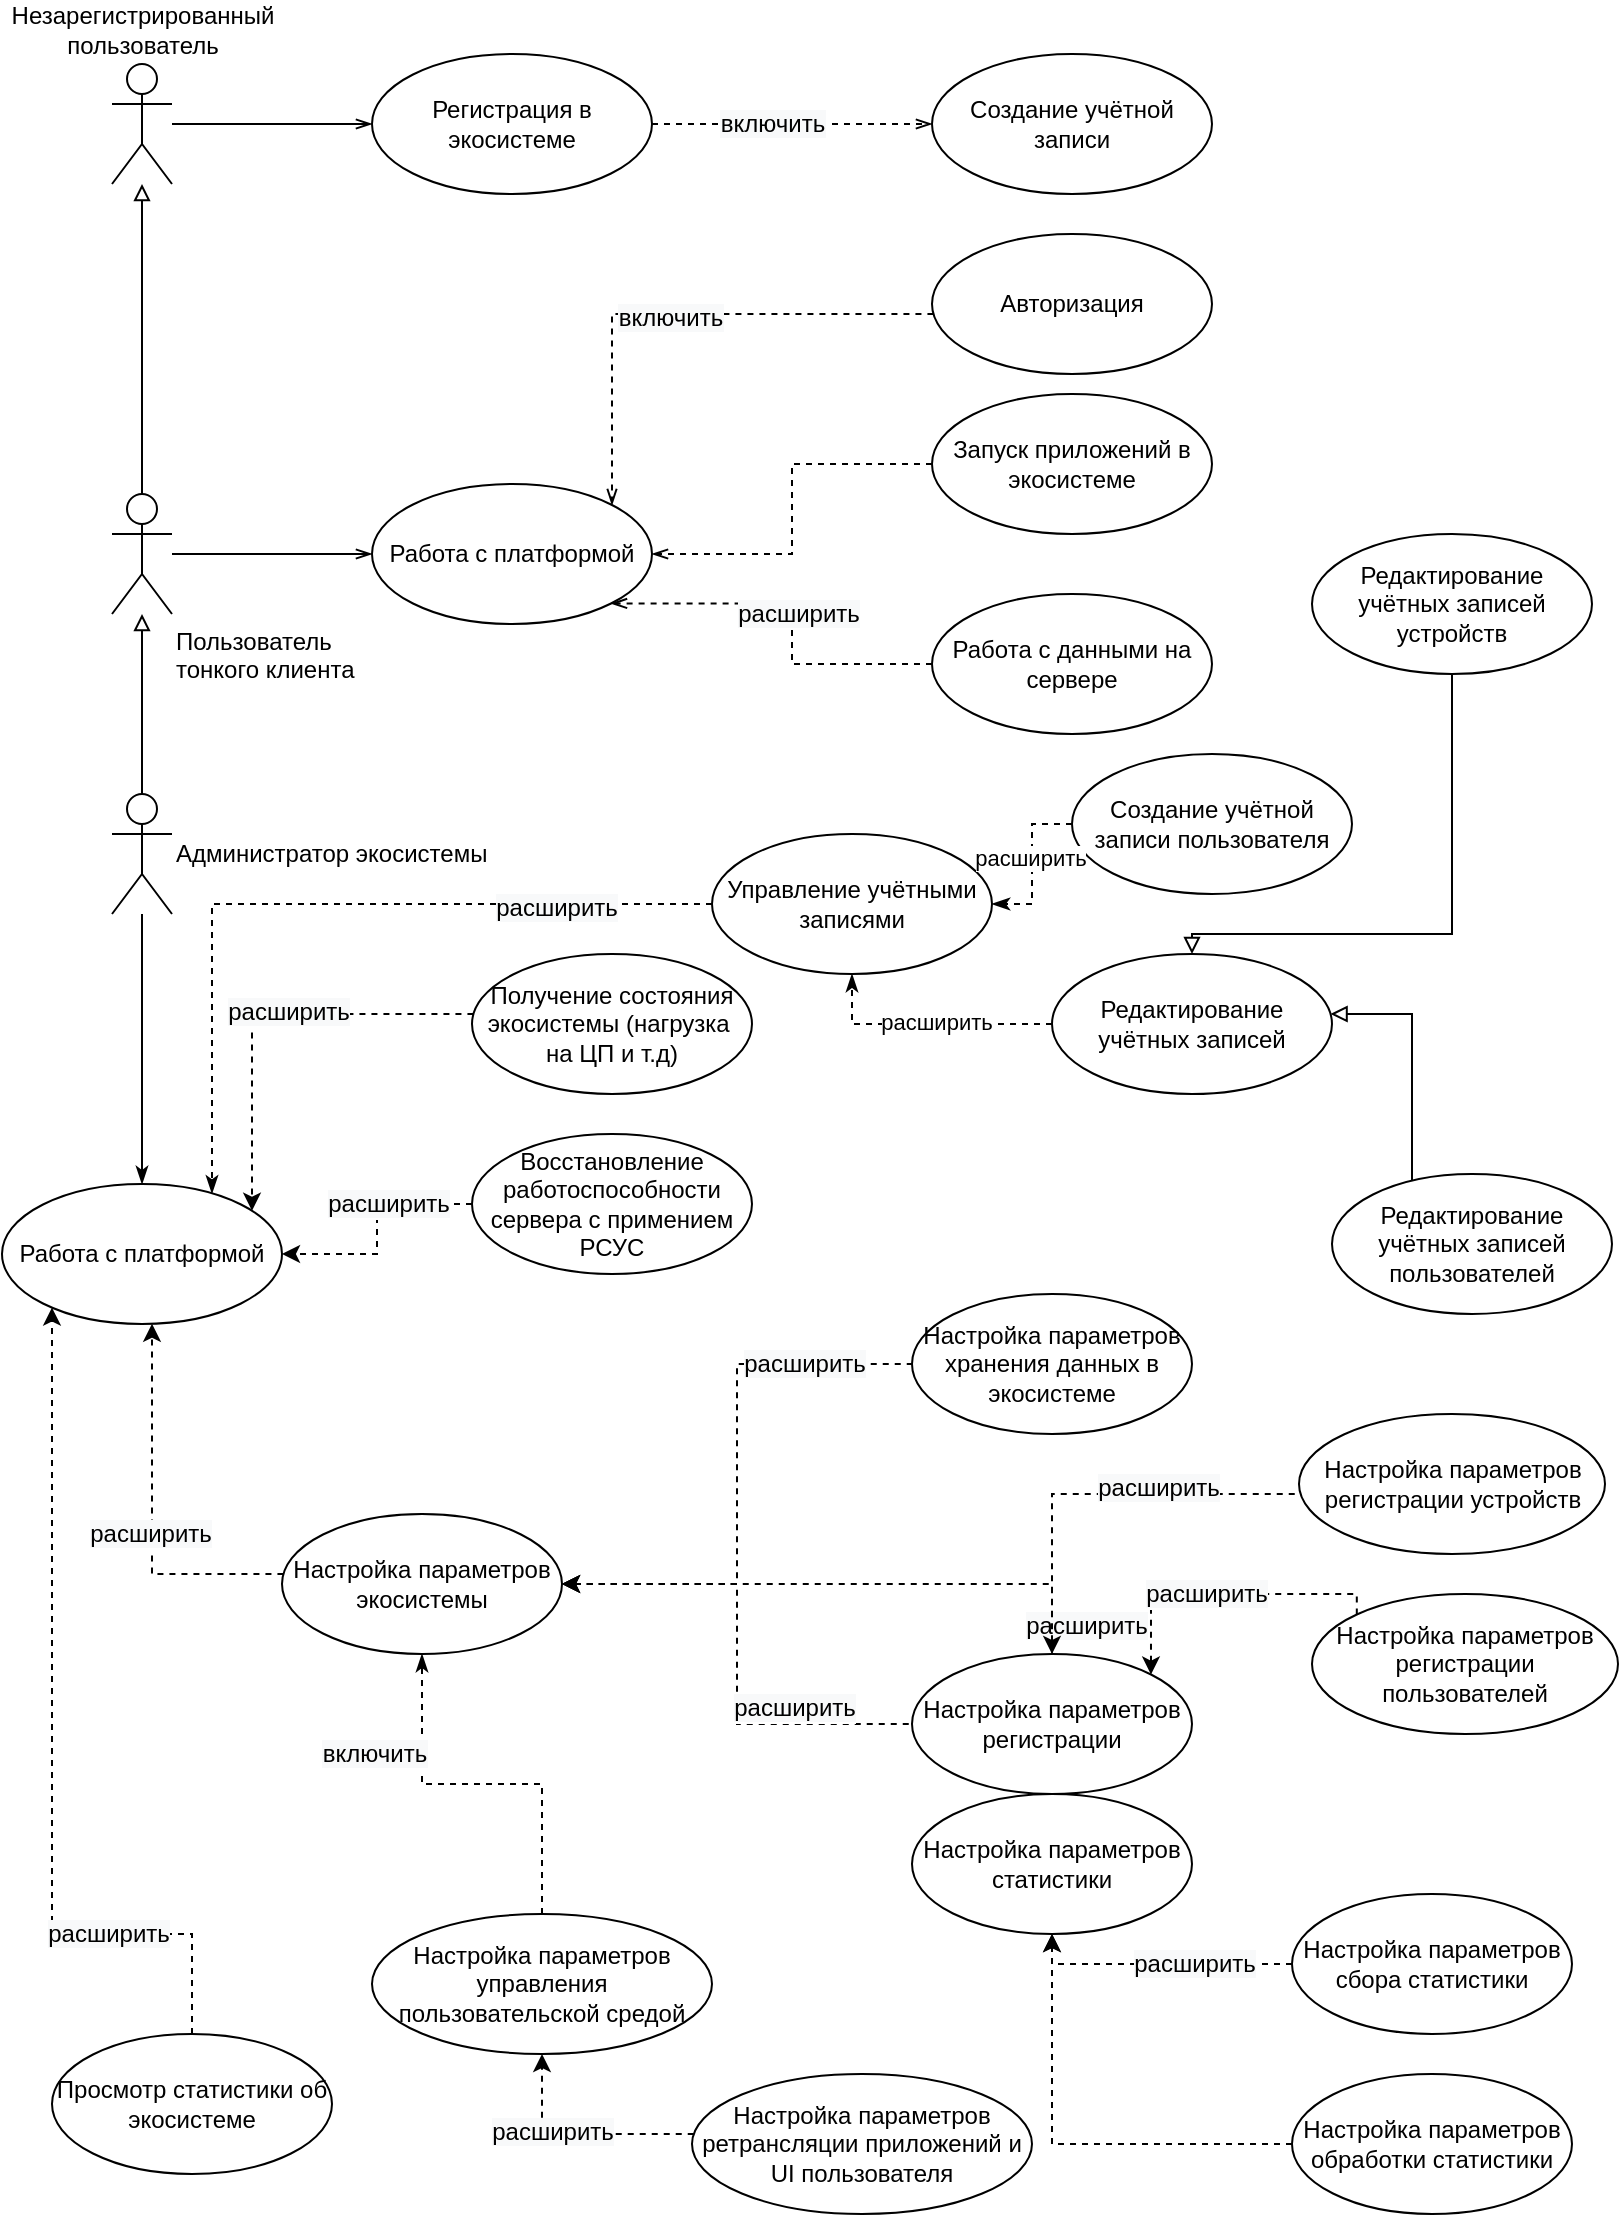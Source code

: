 <mxfile version="20.2.3" type="device"><diagram id="9qbmvZTO2JRVALTVGqM2" name="Use-case diagram"><mxGraphModel dx="1100" dy="472" grid="1" gridSize="10" guides="1" tooltips="1" connect="1" arrows="1" fold="1" page="1" pageScale="1" pageWidth="827" pageHeight="1169" math="0" shadow="0"><root><mxCell id="0"/><mxCell id="1" parent="0"/><mxCell id="5ONGX-aJnyXNHV8rb47w-68" value="" style="edgeStyle=orthogonalEdgeStyle;rounded=0;orthogonalLoop=1;jettySize=auto;html=1;endArrow=openThin;endFill=0;" parent="1" source="5ONGX-aJnyXNHV8rb47w-36" target="5ONGX-aJnyXNHV8rb47w-39" edge="1"><mxGeometry relative="1" as="geometry"/></mxCell><mxCell id="5ONGX-aJnyXNHV8rb47w-94" style="edgeStyle=orthogonalEdgeStyle;rounded=0;orthogonalLoop=1;jettySize=auto;html=1;endArrow=block;endFill=0;" parent="1" source="5ONGX-aJnyXNHV8rb47w-36" target="5ONGX-aJnyXNHV8rb47w-61" edge="1"><mxGeometry relative="1" as="geometry"/></mxCell><mxCell id="5ONGX-aJnyXNHV8rb47w-36" value="&lt;font style=&quot;vertical-align: inherit;&quot;&gt;&lt;font style=&quot;vertical-align: inherit;&quot;&gt;Пользователь &lt;br&gt;тонкого клиента&lt;/font&gt;&lt;/font&gt;" style="shape=umlActor;verticalLabelPosition=bottom;verticalAlign=top;html=1;labelPosition=right;align=left;" parent="1" vertex="1"><mxGeometry x="70" y="290" width="30" height="60" as="geometry"/></mxCell><mxCell id="5ONGX-aJnyXNHV8rb47w-73" style="edgeStyle=orthogonalEdgeStyle;rounded=0;orthogonalLoop=1;jettySize=auto;html=1;dashed=1;endArrow=openThin;endFill=0;" parent="1" source="5ONGX-aJnyXNHV8rb47w-40" target="5ONGX-aJnyXNHV8rb47w-39" edge="1"><mxGeometry relative="1" as="geometry"><Array as="points"><mxPoint x="320" y="200"/></Array></mxGeometry></mxCell><mxCell id="P4YzBw-zyyqfYONfL6Ou-20" value="&lt;span style=&quot;font-size: 12px; background-color: rgb(248, 249, 250);&quot;&gt;включить&lt;/span&gt;" style="edgeLabel;html=1;align=center;verticalAlign=middle;resizable=0;points=[];" parent="5ONGX-aJnyXNHV8rb47w-73" vertex="1" connectable="0"><mxGeometry x="0.026" y="2" relative="1" as="geometry"><mxPoint as="offset"/></mxGeometry></mxCell><mxCell id="5ONGX-aJnyXNHV8rb47w-39" value="&lt;font style=&quot;vertical-align: inherit;&quot;&gt;&lt;font style=&quot;vertical-align: inherit;&quot;&gt;Работа с платформой&lt;/font&gt;&lt;/font&gt;" style="ellipse;whiteSpace=wrap;html=1;" parent="1" vertex="1"><mxGeometry x="200" y="285" width="140" height="70" as="geometry"/></mxCell><mxCell id="5ONGX-aJnyXNHV8rb47w-40" value="&lt;font style=&quot;vertical-align: inherit;&quot;&gt;&lt;font style=&quot;vertical-align: inherit;&quot;&gt;Авторизация&lt;/font&gt;&lt;/font&gt;" style="ellipse;whiteSpace=wrap;html=1;" parent="1" vertex="1"><mxGeometry x="480.0" y="160" width="140" height="70" as="geometry"/></mxCell><mxCell id="5ONGX-aJnyXNHV8rb47w-74" style="edgeStyle=orthogonalEdgeStyle;rounded=0;orthogonalLoop=1;jettySize=auto;html=1;dashed=1;endArrow=openThin;endFill=0;" parent="1" source="5ONGX-aJnyXNHV8rb47w-41" target="5ONGX-aJnyXNHV8rb47w-39" edge="1"><mxGeometry relative="1" as="geometry"><mxPoint x="419.55" y="390" as="sourcePoint"/><mxPoint x="320" y="335" as="targetPoint"/></mxGeometry></mxCell><mxCell id="5ONGX-aJnyXNHV8rb47w-41" value="&lt;font style=&quot;vertical-align: inherit;&quot;&gt;&lt;font style=&quot;vertical-align: inherit;&quot;&gt;Запуск приложений в экосистеме&lt;/font&gt;&lt;/font&gt;" style="ellipse;whiteSpace=wrap;html=1;" parent="1" vertex="1"><mxGeometry x="480.0" y="240" width="140" height="70" as="geometry"/></mxCell><mxCell id="5ONGX-aJnyXNHV8rb47w-75" style="edgeStyle=orthogonalEdgeStyle;rounded=0;orthogonalLoop=1;jettySize=auto;html=1;entryX=1;entryY=1;entryDx=0;entryDy=0;dashed=1;endArrow=openThin;endFill=0;" parent="1" source="5ONGX-aJnyXNHV8rb47w-42" target="5ONGX-aJnyXNHV8rb47w-39" edge="1"><mxGeometry relative="1" as="geometry"/></mxCell><mxCell id="P4YzBw-zyyqfYONfL6Ou-18" value="&lt;span style=&quot;font-size: 12px; background-color: rgb(248, 249, 250);&quot;&gt;расширить&lt;/span&gt;" style="edgeLabel;html=1;align=center;verticalAlign=middle;resizable=0;points=[];" parent="5ONGX-aJnyXNHV8rb47w-75" vertex="1" connectable="0"><mxGeometry x="0.189" y="3" relative="1" as="geometry"><mxPoint x="16" y="2" as="offset"/></mxGeometry></mxCell><mxCell id="5ONGX-aJnyXNHV8rb47w-42" value="&lt;font style=&quot;vertical-align: inherit;&quot;&gt;&lt;font style=&quot;vertical-align: inherit;&quot;&gt;Работа с данными на сервере&lt;/font&gt;&lt;/font&gt;" style="ellipse;whiteSpace=wrap;html=1;" parent="1" vertex="1"><mxGeometry x="480.0" y="340" width="140" height="70" as="geometry"/></mxCell><mxCell id="5ONGX-aJnyXNHV8rb47w-66" value="" style="edgeStyle=orthogonalEdgeStyle;rounded=0;orthogonalLoop=1;jettySize=auto;html=1;endArrow=openThin;endFill=0;" parent="1" source="5ONGX-aJnyXNHV8rb47w-61" target="5ONGX-aJnyXNHV8rb47w-62" edge="1"><mxGeometry relative="1" as="geometry"/></mxCell><mxCell id="5ONGX-aJnyXNHV8rb47w-61" value="&lt;font style=&quot;vertical-align: inherit;&quot;&gt;&lt;font style=&quot;vertical-align: inherit;&quot;&gt;Незарегистрированный&lt;br&gt;пользователь&lt;/font&gt;&lt;/font&gt;" style="shape=umlActor;verticalLabelPosition=top;verticalAlign=bottom;html=1;align=center;labelPosition=center;" parent="1" vertex="1"><mxGeometry x="70" y="75" width="30" height="60" as="geometry"/></mxCell><mxCell id="5ONGX-aJnyXNHV8rb47w-67" value="" style="edgeStyle=orthogonalEdgeStyle;rounded=0;orthogonalLoop=1;jettySize=auto;html=1;endArrow=openThin;endFill=0;dashed=1;" parent="1" source="5ONGX-aJnyXNHV8rb47w-62" target="5ONGX-aJnyXNHV8rb47w-63" edge="1"><mxGeometry relative="1" as="geometry"/></mxCell><mxCell id="P4YzBw-zyyqfYONfL6Ou-21" value="&lt;span style=&quot;font-size: 12px; background-color: rgb(248, 249, 250);&quot;&gt;включить&lt;/span&gt;" style="edgeLabel;html=1;align=center;verticalAlign=middle;resizable=0;points=[];" parent="5ONGX-aJnyXNHV8rb47w-67" vertex="1" connectable="0"><mxGeometry x="-0.326" y="-4" relative="1" as="geometry"><mxPoint x="13" y="-4" as="offset"/></mxGeometry></mxCell><mxCell id="5ONGX-aJnyXNHV8rb47w-62" value="&lt;font style=&quot;vertical-align: inherit;&quot;&gt;&lt;font style=&quot;vertical-align: inherit;&quot;&gt;Регистрация в экосистеме&lt;/font&gt;&lt;/font&gt;" style="ellipse;whiteSpace=wrap;html=1;" parent="1" vertex="1"><mxGeometry x="200" y="70" width="140" height="70" as="geometry"/></mxCell><mxCell id="5ONGX-aJnyXNHV8rb47w-63" value="&lt;font style=&quot;vertical-align: inherit;&quot;&gt;&lt;font style=&quot;vertical-align: inherit;&quot;&gt;Создание учётной записи&lt;/font&gt;&lt;/font&gt;" style="ellipse;whiteSpace=wrap;html=1;" parent="1" vertex="1"><mxGeometry x="480" y="70" width="140" height="70" as="geometry"/></mxCell><mxCell id="5ONGX-aJnyXNHV8rb47w-124" value="" style="edgeStyle=orthogonalEdgeStyle;rounded=0;orthogonalLoop=1;jettySize=auto;html=1;endArrow=classicThin;endFill=1;" parent="1" source="5ONGX-aJnyXNHV8rb47w-96" target="5ONGX-aJnyXNHV8rb47w-97" edge="1"><mxGeometry relative="1" as="geometry"/></mxCell><mxCell id="5ONGX-aJnyXNHV8rb47w-96" value="&lt;font style=&quot;vertical-align: inherit;&quot;&gt;&lt;font style=&quot;vertical-align: inherit;&quot;&gt;Администратор экосистемы&lt;/font&gt;&lt;/font&gt;" style="shape=umlActor;verticalLabelPosition=middle;verticalAlign=middle;html=1;labelPosition=right;align=left;" parent="1" vertex="1"><mxGeometry x="70" y="440" width="30" height="60" as="geometry"/></mxCell><mxCell id="5ONGX-aJnyXNHV8rb47w-97" value="Работа с платформой" style="ellipse;whiteSpace=wrap;html=1;" parent="1" vertex="1"><mxGeometry x="15" y="635" width="140" height="70" as="geometry"/></mxCell><mxCell id="961_n1A_lqLjm-fpX2Do-2" style="edgeStyle=orthogonalEdgeStyle;rounded=0;orthogonalLoop=1;jettySize=auto;html=1;dashed=1;endArrow=classic;endFill=1;" parent="1" source="5ONGX-aJnyXNHV8rb47w-99" target="5ONGX-aJnyXNHV8rb47w-97" edge="1"><mxGeometry relative="1" as="geometry"><mxPoint x="30" y="835" as="targetPoint"/><Array as="points"><mxPoint x="320" y="550"/><mxPoint x="140" y="550"/></Array></mxGeometry></mxCell><mxCell id="P4YzBw-zyyqfYONfL6Ou-6" value="&lt;span style=&quot;font-size: 12px; background-color: rgb(248, 249, 250);&quot;&gt;расширить&lt;/span&gt;" style="edgeLabel;html=1;align=center;verticalAlign=middle;resizable=0;points=[];" parent="961_n1A_lqLjm-fpX2Do-2" vertex="1" connectable="0"><mxGeometry x="-0.114" y="-1" relative="1" as="geometry"><mxPoint as="offset"/></mxGeometry></mxCell><mxCell id="5ONGX-aJnyXNHV8rb47w-99" value="Получение состояния экосистемы (нагрузка&amp;nbsp; на ЦП и т.д)" style="ellipse;whiteSpace=wrap;html=1;" parent="1" vertex="1"><mxGeometry x="250" y="520" width="140" height="70" as="geometry"/></mxCell><mxCell id="5ONGX-aJnyXNHV8rb47w-136" style="edgeStyle=orthogonalEdgeStyle;rounded=0;orthogonalLoop=1;jettySize=auto;html=1;dashed=1;endArrow=none;endFill=0;entryX=0;entryY=0.5;entryDx=0;entryDy=0;startArrow=classic;startFill=1;" parent="1" source="5ONGX-aJnyXNHV8rb47w-100" target="5ONGX-aJnyXNHV8rb47w-103" edge="1"><mxGeometry relative="1" as="geometry"/></mxCell><mxCell id="P4YzBw-zyyqfYONfL6Ou-10" value="&lt;span style=&quot;font-size: 12px; background-color: rgb(248, 249, 250);&quot;&gt;расширить&lt;/span&gt;" style="edgeLabel;html=1;align=center;verticalAlign=middle;resizable=0;points=[];" parent="5ONGX-aJnyXNHV8rb47w-136" vertex="1" connectable="0"><mxGeometry x="0.531" relative="1" as="geometry"><mxPoint x="13" as="offset"/></mxGeometry></mxCell><mxCell id="5ONGX-aJnyXNHV8rb47w-137" style="edgeStyle=orthogonalEdgeStyle;rounded=0;orthogonalLoop=1;jettySize=auto;html=1;dashed=1;endArrow=none;endFill=0;startArrow=classic;startFill=1;" parent="1" source="5ONGX-aJnyXNHV8rb47w-100" target="5ONGX-aJnyXNHV8rb47w-104" edge="1"><mxGeometry relative="1" as="geometry"/></mxCell><mxCell id="P4YzBw-zyyqfYONfL6Ou-11" value="&lt;span style=&quot;font-size: 12px; background-color: rgb(248, 249, 250);&quot;&gt;расширить&lt;/span&gt;" style="edgeLabel;html=1;align=center;verticalAlign=middle;resizable=0;points=[];" parent="5ONGX-aJnyXNHV8rb47w-137" vertex="1" connectable="0"><mxGeometry x="0.215" relative="1" as="geometry"><mxPoint x="28" as="offset"/></mxGeometry></mxCell><mxCell id="5ONGX-aJnyXNHV8rb47w-138" style="edgeStyle=orthogonalEdgeStyle;rounded=0;orthogonalLoop=1;jettySize=auto;html=1;dashed=1;endArrow=none;endFill=0;startArrow=classic;startFill=1;" parent="1" source="5ONGX-aJnyXNHV8rb47w-100" target="5ONGX-aJnyXNHV8rb47w-105" edge="1"><mxGeometry relative="1" as="geometry"/></mxCell><mxCell id="P4YzBw-zyyqfYONfL6Ou-12" value="&lt;span style=&quot;font-size: 12px; background-color: rgb(248, 249, 250);&quot;&gt;расширить&lt;/span&gt;" style="edgeLabel;html=1;align=center;verticalAlign=middle;resizable=0;points=[];" parent="5ONGX-aJnyXNHV8rb47w-138" vertex="1" connectable="0"><mxGeometry x="0.513" y="1" relative="1" as="geometry"><mxPoint x="16" y="1" as="offset"/></mxGeometry></mxCell><mxCell id="5ONGX-aJnyXNHV8rb47w-100" value="Настройка параметров экосистемы" style="ellipse;whiteSpace=wrap;html=1;" parent="1" vertex="1"><mxGeometry x="155" y="800" width="140" height="70" as="geometry"/></mxCell><mxCell id="5ONGX-aJnyXNHV8rb47w-131" style="edgeStyle=orthogonalEdgeStyle;rounded=0;orthogonalLoop=1;jettySize=auto;html=1;dashed=1;endArrow=classic;endFill=1;" parent="1" source="5ONGX-aJnyXNHV8rb47w-101" target="5ONGX-aJnyXNHV8rb47w-97" edge="1"><mxGeometry relative="1" as="geometry"><mxPoint x="30" y="1010" as="targetPoint"/><Array as="points"><mxPoint x="110" y="1010"/><mxPoint x="40" y="1010"/></Array></mxGeometry></mxCell><mxCell id="P4YzBw-zyyqfYONfL6Ou-4" value="&lt;span style=&quot;font-size: 12px; background-color: rgb(248, 249, 250);&quot;&gt;расширить&lt;/span&gt;" style="edgeLabel;html=1;align=center;verticalAlign=middle;resizable=0;points=[];" parent="5ONGX-aJnyXNHV8rb47w-131" vertex="1" connectable="0"><mxGeometry x="-0.654" y="-3" relative="1" as="geometry"><mxPoint x="-17" y="3" as="offset"/></mxGeometry></mxCell><mxCell id="5ONGX-aJnyXNHV8rb47w-101" value="Просмотр статистики об экосистеме" style="ellipse;whiteSpace=wrap;html=1;" parent="1" vertex="1"><mxGeometry x="40" y="1060" width="140" height="70" as="geometry"/></mxCell><mxCell id="5ONGX-aJnyXNHV8rb47w-103" value="Настройка параметров хранения данных в экосистеме" style="ellipse;whiteSpace=wrap;html=1;" parent="1" vertex="1"><mxGeometry x="470" y="690" width="140" height="70" as="geometry"/></mxCell><mxCell id="P4YzBw-zyyqfYONfL6Ou-72" style="edgeStyle=elbowEdgeStyle;rounded=0;jumpStyle=arc;orthogonalLoop=1;jettySize=auto;elbow=vertical;html=1;dashed=1;startArrow=classic;startFill=1;endArrow=none;endFill=0;" parent="1" source="5ONGX-aJnyXNHV8rb47w-104" target="5ONGX-aJnyXNHV8rb47w-115" edge="1"><mxGeometry relative="1" as="geometry"><Array as="points"><mxPoint x="540" y="790"/></Array></mxGeometry></mxCell><mxCell id="g85SDhgVT6zHNvLbdaMF-13" value="&lt;span style=&quot;font-size: 12px; background-color: rgb(248, 249, 250);&quot;&gt;расширить&lt;/span&gt;" style="edgeLabel;html=1;align=center;verticalAlign=middle;resizable=0;points=[];" parent="P4YzBw-zyyqfYONfL6Ou-72" vertex="1" connectable="0"><mxGeometry x="0.302" y="3" relative="1" as="geometry"><mxPoint as="offset"/></mxGeometry></mxCell><mxCell id="P4YzBw-zyyqfYONfL6Ou-73" style="edgeStyle=elbowEdgeStyle;rounded=0;jumpStyle=arc;orthogonalLoop=1;jettySize=auto;elbow=vertical;html=1;entryX=0;entryY=0;entryDx=0;entryDy=0;dashed=1;startArrow=classic;startFill=1;endArrow=none;endFill=0;exitX=1;exitY=0;exitDx=0;exitDy=0;" parent="1" source="5ONGX-aJnyXNHV8rb47w-104" target="5ONGX-aJnyXNHV8rb47w-116" edge="1"><mxGeometry relative="1" as="geometry"><Array as="points"><mxPoint x="640" y="840"/></Array></mxGeometry></mxCell><mxCell id="P4YzBw-zyyqfYONfL6Ou-74" value="&lt;span style=&quot;font-size: 12px; background-color: rgb(248, 249, 250);&quot;&gt;расширить&lt;/span&gt;" style="edgeLabel;html=1;align=center;verticalAlign=middle;resizable=0;points=[];" parent="P4YzBw-zyyqfYONfL6Ou-73" vertex="1" connectable="0"><mxGeometry x="-0.245" y="2" relative="1" as="geometry"><mxPoint x="10" y="2" as="offset"/></mxGeometry></mxCell><mxCell id="5ONGX-aJnyXNHV8rb47w-104" value="Настройка параметров регистрации" style="ellipse;whiteSpace=wrap;html=1;" parent="1" vertex="1"><mxGeometry x="470" y="870" width="140" height="70" as="geometry"/></mxCell><mxCell id="5ONGX-aJnyXNHV8rb47w-105" value="Настройка параметров статистики" style="ellipse;whiteSpace=wrap;html=1;" parent="1" vertex="1"><mxGeometry x="470" y="940" width="140" height="70" as="geometry"/></mxCell><mxCell id="5ONGX-aJnyXNHV8rb47w-115" value="Настройка параметров регистрации устройств" style="ellipse;whiteSpace=wrap;html=1;" parent="1" vertex="1"><mxGeometry x="663.5" y="750" width="153" height="70" as="geometry"/></mxCell><mxCell id="5ONGX-aJnyXNHV8rb47w-116" value="Настройка параметров регистрации пользователей" style="ellipse;whiteSpace=wrap;html=1;" parent="1" vertex="1"><mxGeometry x="670" y="840" width="153" height="70" as="geometry"/></mxCell><mxCell id="5ONGX-aJnyXNHV8rb47w-144" style="rounded=0;orthogonalLoop=1;jettySize=auto;html=1;endArrow=classic;endFill=1;edgeStyle=orthogonalEdgeStyle;dashed=1;" parent="1" source="5ONGX-aJnyXNHV8rb47w-117" target="5ONGX-aJnyXNHV8rb47w-105" edge="1"><mxGeometry relative="1" as="geometry"><Array as="points"><mxPoint x="540" y="1025"/></Array></mxGeometry></mxCell><mxCell id="P4YzBw-zyyqfYONfL6Ou-75" value="&lt;span style=&quot;font-size: 12px; background-color: rgb(248, 249, 250);&quot;&gt;расширить&lt;/span&gt;" style="edgeLabel;html=1;align=center;verticalAlign=middle;resizable=0;points=[];" parent="5ONGX-aJnyXNHV8rb47w-144" vertex="1" connectable="0"><mxGeometry x="0.685" relative="1" as="geometry"><mxPoint x="64" as="offset"/></mxGeometry></mxCell><mxCell id="5ONGX-aJnyXNHV8rb47w-117" value="Настройка параметров сбора статистики" style="ellipse;whiteSpace=wrap;html=1;" parent="1" vertex="1"><mxGeometry x="660" y="990" width="140" height="70" as="geometry"/></mxCell><mxCell id="g85SDhgVT6zHNvLbdaMF-15" style="edgeStyle=orthogonalEdgeStyle;rounded=0;orthogonalLoop=1;jettySize=auto;html=1;entryX=0.5;entryY=1;entryDx=0;entryDy=0;endArrow=classic;endFill=1;dashed=1;" parent="1" source="5ONGX-aJnyXNHV8rb47w-118" target="5ONGX-aJnyXNHV8rb47w-105" edge="1"><mxGeometry relative="1" as="geometry"/></mxCell><mxCell id="5ONGX-aJnyXNHV8rb47w-118" value="Настройка параметров обработки статистики" style="ellipse;whiteSpace=wrap;html=1;" parent="1" vertex="1"><mxGeometry x="660" y="1080" width="140" height="70" as="geometry"/></mxCell><mxCell id="5ONGX-aJnyXNHV8rb47w-132" style="edgeStyle=orthogonalEdgeStyle;rounded=0;orthogonalLoop=1;jettySize=auto;html=1;dashed=1;endArrow=classicThin;endFill=1;" parent="1" source="g85SDhgVT6zHNvLbdaMF-2" target="5ONGX-aJnyXNHV8rb47w-97" edge="1"><mxGeometry relative="1" as="geometry"><mxPoint x="110" y="1350" as="sourcePoint"/><Array as="points"><mxPoint x="120" y="495"/></Array></mxGeometry></mxCell><mxCell id="P4YzBw-zyyqfYONfL6Ou-7" value="&lt;span style=&quot;font-size: 12px; background-color: rgb(248, 249, 250);&quot;&gt;расширить&lt;/span&gt;" style="edgeLabel;html=1;align=center;verticalAlign=middle;resizable=0;points=[];" parent="5ONGX-aJnyXNHV8rb47w-132" vertex="1" connectable="0"><mxGeometry x="-0.592" y="2" relative="1" as="geometry"><mxPoint x="2" as="offset"/></mxGeometry></mxCell><mxCell id="961_n1A_lqLjm-fpX2Do-3" style="edgeStyle=orthogonalEdgeStyle;rounded=0;orthogonalLoop=1;jettySize=auto;html=1;dashed=1;endArrow=classic;endFill=1;" parent="1" source="5ONGX-aJnyXNHV8rb47w-100" target="5ONGX-aJnyXNHV8rb47w-97" edge="1"><mxGeometry relative="1" as="geometry"><mxPoint x="30" y="904.53" as="targetPoint"/><mxPoint x="130" y="840" as="sourcePoint"/><Array as="points"><mxPoint x="90" y="830"/></Array></mxGeometry></mxCell><mxCell id="P4YzBw-zyyqfYONfL6Ou-5" value="&lt;span style=&quot;font-size: 12px; background-color: rgb(248, 249, 250);&quot;&gt;расширить&lt;/span&gt;" style="edgeLabel;html=1;align=center;verticalAlign=middle;resizable=0;points=[];" parent="961_n1A_lqLjm-fpX2Do-3" vertex="1" connectable="0"><mxGeometry x="-0.103" y="1" relative="1" as="geometry"><mxPoint as="offset"/></mxGeometry></mxCell><mxCell id="P4YzBw-zyyqfYONfL6Ou-30" value="Настройка параметров управления пользовательской средой" style="ellipse;whiteSpace=wrap;html=1;" parent="1" vertex="1"><mxGeometry x="200" y="1000" width="170" height="70" as="geometry"/></mxCell><mxCell id="P4YzBw-zyyqfYONfL6Ou-31" style="edgeStyle=orthogonalEdgeStyle;rounded=0;orthogonalLoop=1;jettySize=auto;html=1;dashed=1;endArrow=classicThin;endFill=1;" parent="1" source="P4YzBw-zyyqfYONfL6Ou-30" target="5ONGX-aJnyXNHV8rb47w-100" edge="1"><mxGeometry relative="1" as="geometry"><mxPoint x="510.0" y="1150" as="sourcePoint"/><mxPoint x="310" y="930" as="targetPoint"/></mxGeometry></mxCell><mxCell id="P4YzBw-zyyqfYONfL6Ou-32" value="&lt;span style=&quot;font-size: 12px; background-color: rgb(248, 249, 250);&quot;&gt;включить&lt;/span&gt;" style="edgeLabel;html=1;align=center;verticalAlign=middle;resizable=0;points=[];" parent="P4YzBw-zyyqfYONfL6Ou-31" vertex="1" connectable="0"><mxGeometry x="0.513" y="1" relative="1" as="geometry"><mxPoint x="-23" y="3" as="offset"/></mxGeometry></mxCell><mxCell id="P4YzBw-zyyqfYONfL6Ou-59" style="edgeStyle=orthogonalEdgeStyle;rounded=0;jumpStyle=arc;orthogonalLoop=1;jettySize=auto;html=1;endArrow=classic;endFill=1;dashed=1;" parent="1" source="P4YzBw-zyyqfYONfL6Ou-54" target="P4YzBw-zyyqfYONfL6Ou-30" edge="1"><mxGeometry relative="1" as="geometry"><mxPoint x="455" y="1425" as="targetPoint"/><Array as="points"><mxPoint x="285" y="1110"/></Array></mxGeometry></mxCell><mxCell id="g85SDhgVT6zHNvLbdaMF-14" value="&lt;span style=&quot;font-size: 12px; background-color: rgb(248, 249, 250);&quot;&gt;расширить&lt;/span&gt;" style="edgeLabel;html=1;align=center;verticalAlign=middle;resizable=0;points=[];" parent="P4YzBw-zyyqfYONfL6Ou-59" vertex="1" connectable="0"><mxGeometry x="0.225" y="-1" relative="1" as="geometry"><mxPoint as="offset"/></mxGeometry></mxCell><mxCell id="P4YzBw-zyyqfYONfL6Ou-54" value="Настройка параметров ретрансляции приложений и UI пользователя" style="ellipse;whiteSpace=wrap;html=1;" parent="1" vertex="1"><mxGeometry x="360" y="1080" width="170" height="70" as="geometry"/></mxCell><mxCell id="g85SDhgVT6zHNvLbdaMF-1" style="edgeStyle=orthogonalEdgeStyle;rounded=0;orthogonalLoop=1;jettySize=auto;html=1;endArrow=block;endFill=0;" parent="1" source="5ONGX-aJnyXNHV8rb47w-96" target="5ONGX-aJnyXNHV8rb47w-36" edge="1"><mxGeometry relative="1" as="geometry"><mxPoint x="84.74" y="495" as="sourcePoint"/><mxPoint x="84.74" y="340" as="targetPoint"/></mxGeometry></mxCell><mxCell id="g85SDhgVT6zHNvLbdaMF-2" value="Управление учётными записями" style="ellipse;whiteSpace=wrap;html=1;" parent="1" vertex="1"><mxGeometry x="370" y="460" width="140" height="70" as="geometry"/></mxCell><mxCell id="g85SDhgVT6zHNvLbdaMF-3" value="Создание учётной записи пользователя" style="ellipse;whiteSpace=wrap;html=1;" parent="1" vertex="1"><mxGeometry x="550" y="420" width="140" height="70" as="geometry"/></mxCell><mxCell id="g85SDhgVT6zHNvLbdaMF-4" style="edgeStyle=orthogonalEdgeStyle;rounded=0;orthogonalLoop=1;jettySize=auto;html=1;dashed=1;endArrow=classicThin;endFill=1;entryX=0.5;entryY=1;entryDx=0;entryDy=0;" parent="1" source="g85SDhgVT6zHNvLbdaMF-6" target="g85SDhgVT6zHNvLbdaMF-2" edge="1"><mxGeometry relative="1" as="geometry"><mxPoint x="440" y="605" as="targetPoint"/></mxGeometry></mxCell><mxCell id="g85SDhgVT6zHNvLbdaMF-5" value="расширить" style="edgeLabel;html=1;align=center;verticalAlign=middle;resizable=0;points=[];" parent="g85SDhgVT6zHNvLbdaMF-4" vertex="1" connectable="0"><mxGeometry x="-0.075" y="-1" relative="1" as="geometry"><mxPoint as="offset"/></mxGeometry></mxCell><mxCell id="g85SDhgVT6zHNvLbdaMF-6" value="Редактирование учётных записей" style="ellipse;whiteSpace=wrap;html=1;" parent="1" vertex="1"><mxGeometry x="540" y="520" width="140" height="70" as="geometry"/></mxCell><mxCell id="g85SDhgVT6zHNvLbdaMF-7" style="edgeStyle=orthogonalEdgeStyle;rounded=0;orthogonalLoop=1;jettySize=auto;html=1;endArrow=block;endFill=0;" parent="1" source="g85SDhgVT6zHNvLbdaMF-8" target="g85SDhgVT6zHNvLbdaMF-6" edge="1"><mxGeometry relative="1" as="geometry"><Array as="points"><mxPoint x="740" y="510"/><mxPoint x="610" y="510"/></Array></mxGeometry></mxCell><mxCell id="g85SDhgVT6zHNvLbdaMF-8" value="Редактирование учётных записей устройств" style="ellipse;whiteSpace=wrap;html=1;" parent="1" vertex="1"><mxGeometry x="670" y="310" width="140" height="70" as="geometry"/></mxCell><mxCell id="g85SDhgVT6zHNvLbdaMF-9" style="edgeStyle=orthogonalEdgeStyle;rounded=0;orthogonalLoop=1;jettySize=auto;html=1;endArrow=block;endFill=0;" parent="1" source="g85SDhgVT6zHNvLbdaMF-10" target="g85SDhgVT6zHNvLbdaMF-6" edge="1"><mxGeometry relative="1" as="geometry"><Array as="points"><mxPoint x="720" y="550"/></Array></mxGeometry></mxCell><mxCell id="g85SDhgVT6zHNvLbdaMF-10" value="Редактирование учётных записей пользователей" style="ellipse;whiteSpace=wrap;html=1;" parent="1" vertex="1"><mxGeometry x="680" y="630" width="140" height="70" as="geometry"/></mxCell><mxCell id="g85SDhgVT6zHNvLbdaMF-11" style="edgeStyle=orthogonalEdgeStyle;rounded=0;orthogonalLoop=1;jettySize=auto;html=1;dashed=1;endArrow=classicThin;endFill=1;exitX=0;exitY=0.5;exitDx=0;exitDy=0;entryX=1;entryY=0.5;entryDx=0;entryDy=0;" parent="1" source="g85SDhgVT6zHNvLbdaMF-3" target="g85SDhgVT6zHNvLbdaMF-2" edge="1"><mxGeometry relative="1" as="geometry"><mxPoint x="600" y="260.0" as="sourcePoint"/><mxPoint x="450" y="320" as="targetPoint"/></mxGeometry></mxCell><mxCell id="g85SDhgVT6zHNvLbdaMF-12" value="расширить" style="edgeLabel;html=1;align=center;verticalAlign=middle;resizable=0;points=[];" parent="g85SDhgVT6zHNvLbdaMF-11" vertex="1" connectable="0"><mxGeometry x="-0.075" y="-1" relative="1" as="geometry"><mxPoint as="offset"/></mxGeometry></mxCell><mxCell id="34DmfiNnr82OJKruHUAg-2" style="edgeStyle=orthogonalEdgeStyle;rounded=0;orthogonalLoop=1;jettySize=auto;html=1;dashed=1;endFill=1;" edge="1" parent="1" source="34DmfiNnr82OJKruHUAg-1" target="5ONGX-aJnyXNHV8rb47w-97"><mxGeometry relative="1" as="geometry"/></mxCell><mxCell id="34DmfiNnr82OJKruHUAg-3" value="&lt;span style=&quot;font-size: 12px; background-color: rgb(248, 249, 250);&quot;&gt;расширить&lt;/span&gt;" style="edgeLabel;html=1;align=center;verticalAlign=middle;resizable=0;points=[];" vertex="1" connectable="0" parent="34DmfiNnr82OJKruHUAg-2"><mxGeometry x="-0.293" relative="1" as="geometry"><mxPoint as="offset"/></mxGeometry></mxCell><mxCell id="34DmfiNnr82OJKruHUAg-1" value="Восстановление работоспособности сервера с примением РСУС" style="ellipse;whiteSpace=wrap;html=1;" vertex="1" parent="1"><mxGeometry x="250" y="610" width="140" height="70" as="geometry"/></mxCell></root></mxGraphModel></diagram></mxfile>